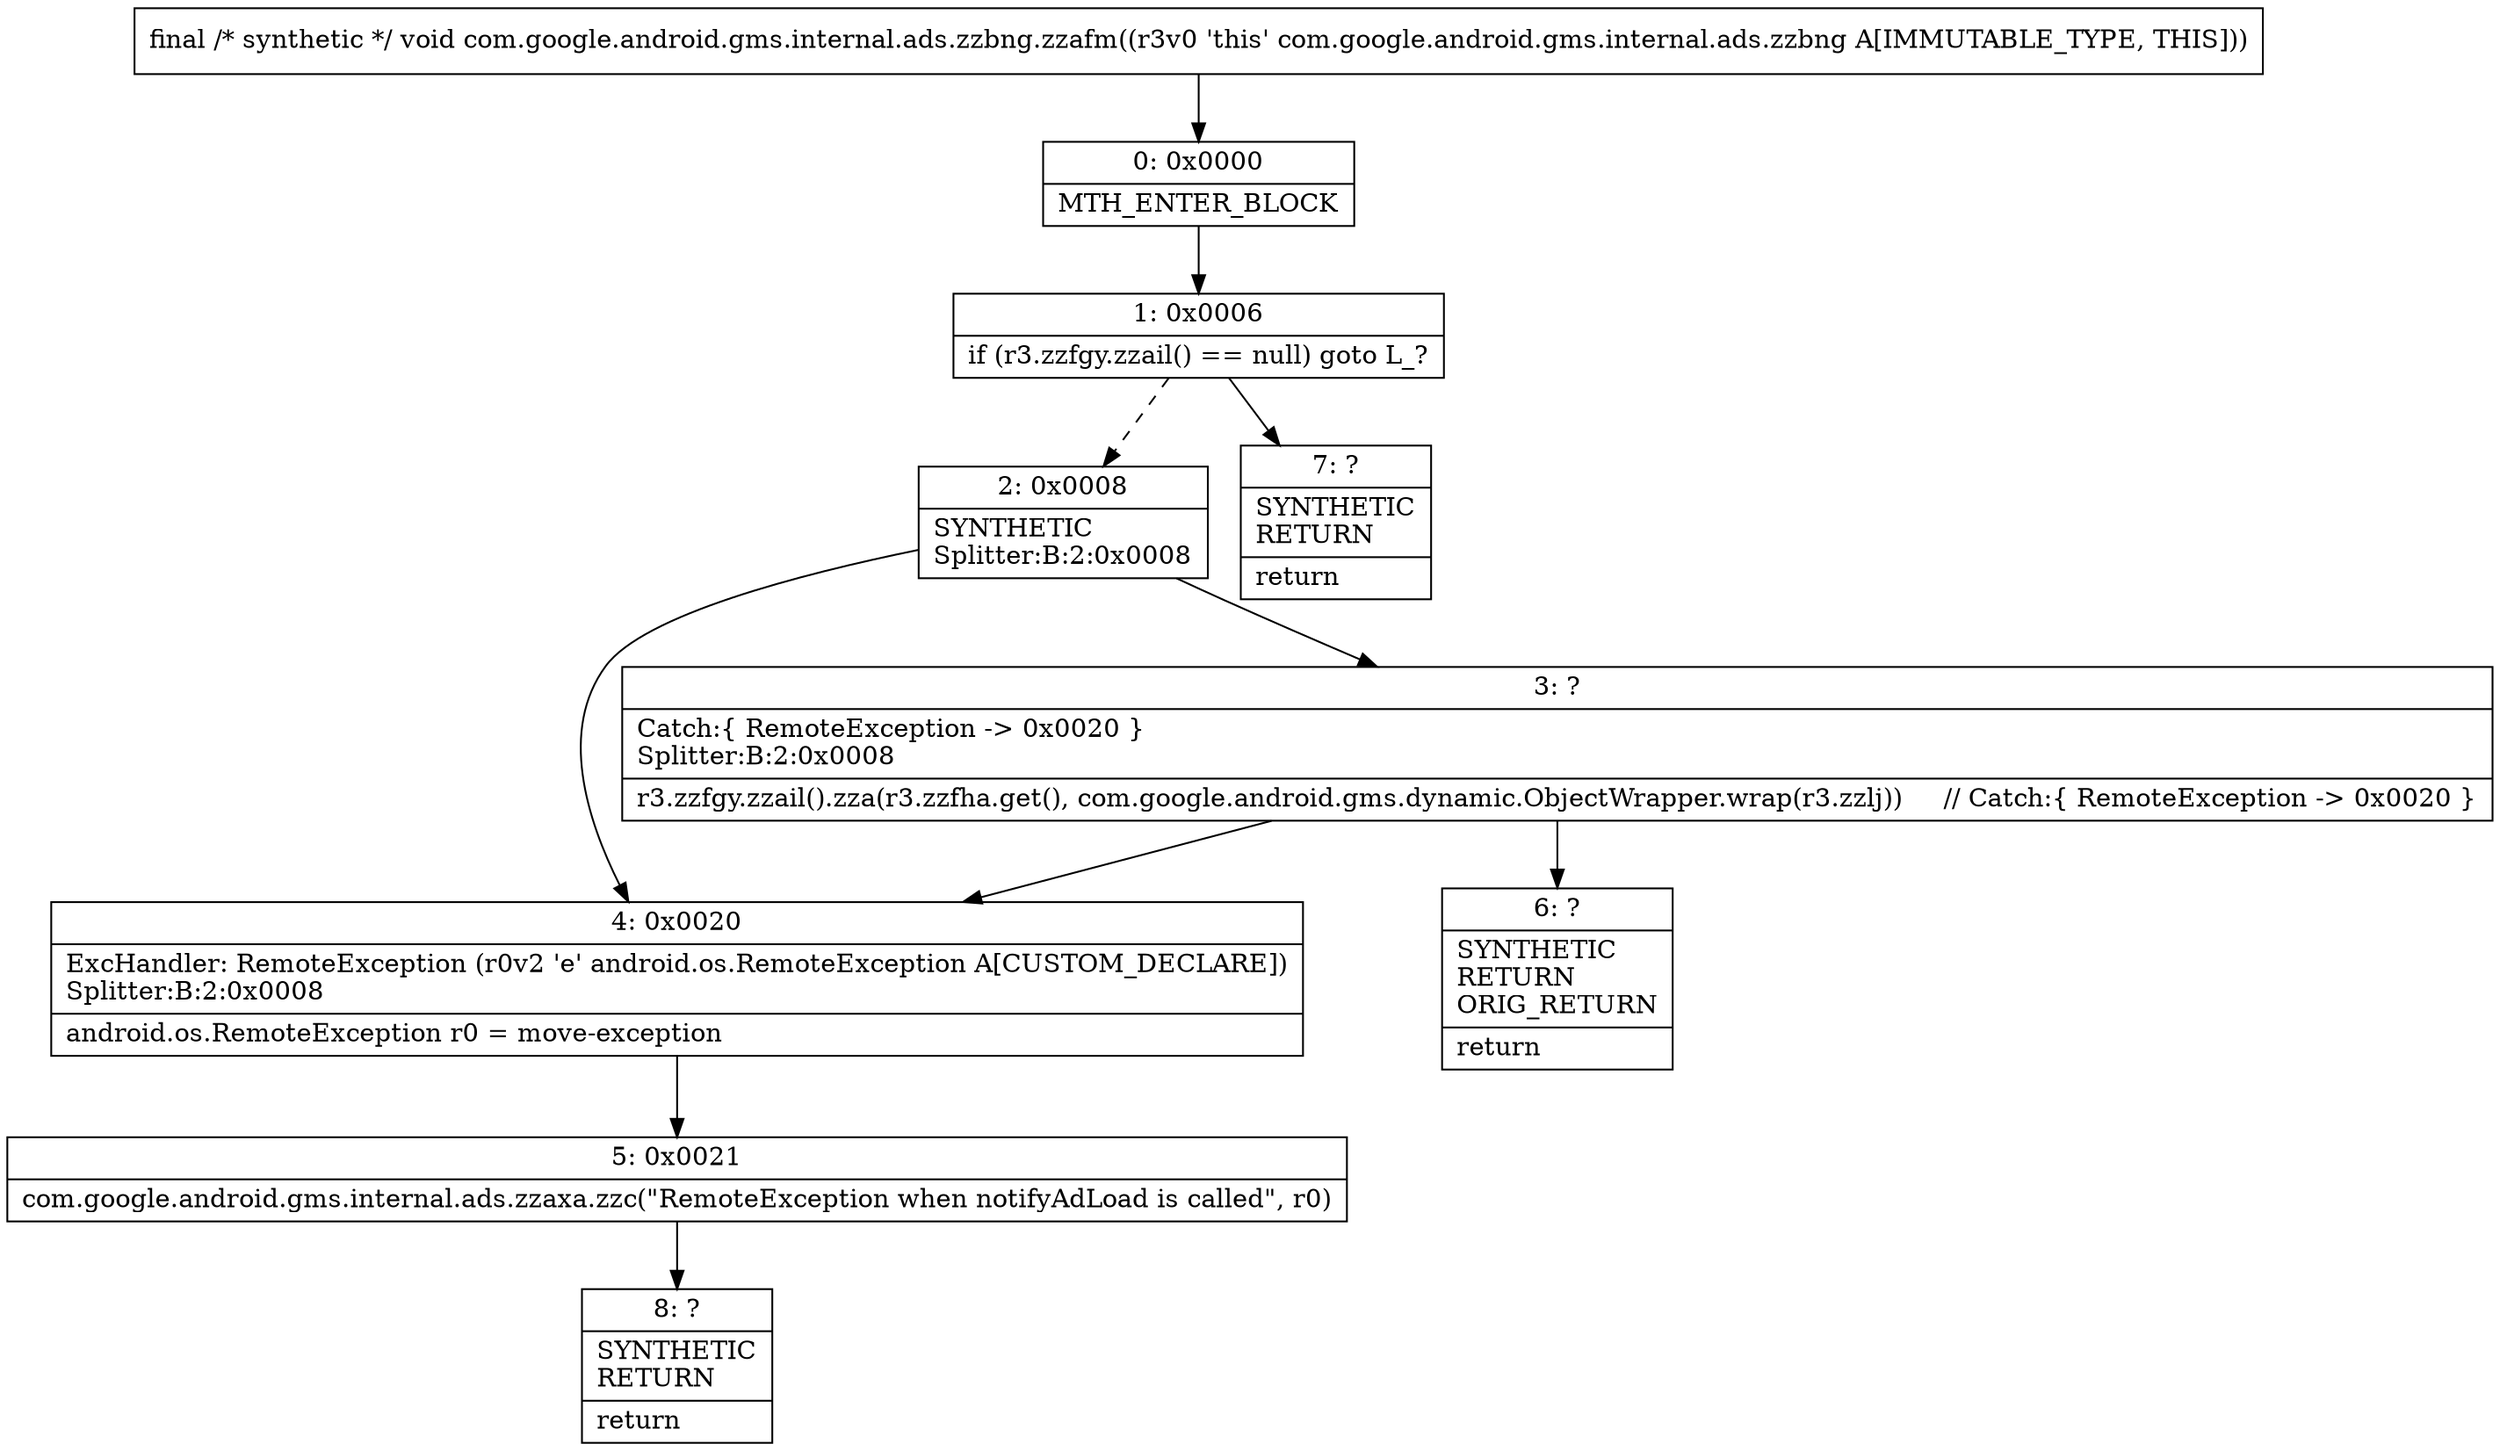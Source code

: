 digraph "CFG forcom.google.android.gms.internal.ads.zzbng.zzafm()V" {
Node_0 [shape=record,label="{0\:\ 0x0000|MTH_ENTER_BLOCK\l}"];
Node_1 [shape=record,label="{1\:\ 0x0006|if (r3.zzfgy.zzail() == null) goto L_?\l}"];
Node_2 [shape=record,label="{2\:\ 0x0008|SYNTHETIC\lSplitter:B:2:0x0008\l}"];
Node_3 [shape=record,label="{3\:\ ?|Catch:\{ RemoteException \-\> 0x0020 \}\lSplitter:B:2:0x0008\l|r3.zzfgy.zzail().zza(r3.zzfha.get(), com.google.android.gms.dynamic.ObjectWrapper.wrap(r3.zzlj))     \/\/ Catch:\{ RemoteException \-\> 0x0020 \}\l}"];
Node_4 [shape=record,label="{4\:\ 0x0020|ExcHandler: RemoteException (r0v2 'e' android.os.RemoteException A[CUSTOM_DECLARE])\lSplitter:B:2:0x0008\l|android.os.RemoteException r0 = move\-exception\l}"];
Node_5 [shape=record,label="{5\:\ 0x0021|com.google.android.gms.internal.ads.zzaxa.zzc(\"RemoteException when notifyAdLoad is called\", r0)\l}"];
Node_6 [shape=record,label="{6\:\ ?|SYNTHETIC\lRETURN\lORIG_RETURN\l|return\l}"];
Node_7 [shape=record,label="{7\:\ ?|SYNTHETIC\lRETURN\l|return\l}"];
Node_8 [shape=record,label="{8\:\ ?|SYNTHETIC\lRETURN\l|return\l}"];
MethodNode[shape=record,label="{final \/* synthetic *\/ void com.google.android.gms.internal.ads.zzbng.zzafm((r3v0 'this' com.google.android.gms.internal.ads.zzbng A[IMMUTABLE_TYPE, THIS])) }"];
MethodNode -> Node_0;
Node_0 -> Node_1;
Node_1 -> Node_2[style=dashed];
Node_1 -> Node_7;
Node_2 -> Node_3;
Node_2 -> Node_4;
Node_3 -> Node_4;
Node_3 -> Node_6;
Node_4 -> Node_5;
Node_5 -> Node_8;
}

